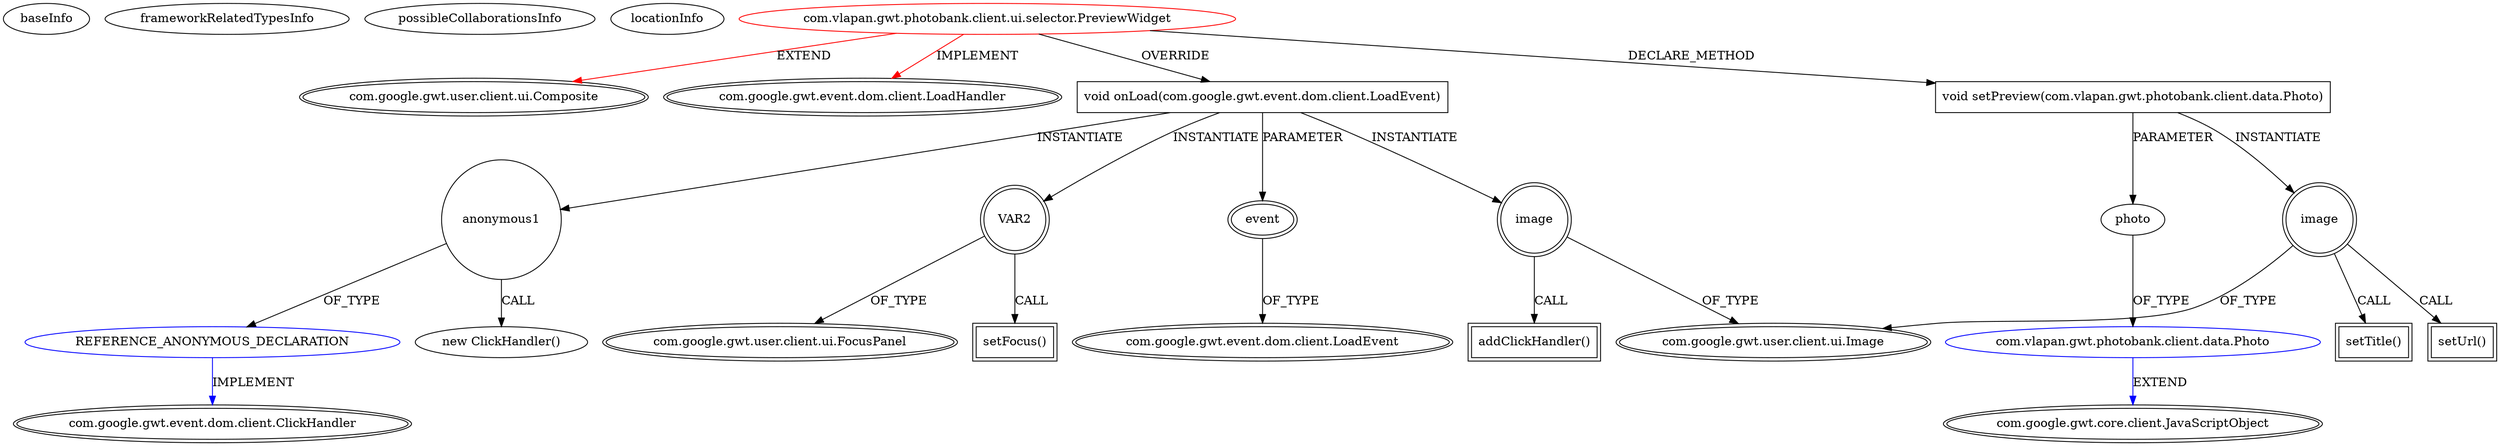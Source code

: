 digraph {
baseInfo[graphId=4627,category="extension_graph",isAnonymous=false,possibleRelation=true]
frameworkRelatedTypesInfo[0="com.google.gwt.user.client.ui.Composite",1="com.google.gwt.event.dom.client.LoadHandler"]
possibleCollaborationsInfo[0="4627~OVERRIDING_METHOD_DECLARATION-INSTANTIATION-~com.google.gwt.user.client.ui.Composite com.google.gwt.event.dom.client.LoadHandler ~com.google.gwt.event.dom.client.ClickHandler ~false~true",1="4627~CLIENT_METHOD_DECLARATION-PARAMETER_DECLARATION-~com.google.gwt.user.client.ui.Composite com.google.gwt.event.dom.client.LoadHandler ~com.google.gwt.core.client.JavaScriptObject ~false~false"]
locationInfo[projectName="vlapan-PhotoBank",filePath="/vlapan-PhotoBank/PhotoBank-master/src/com/vlapan/gwt/photobank/client/ui/selector/PreviewWidget.java",contextSignature="PreviewWidget",graphId="4627"]
0[label="com.vlapan.gwt.photobank.client.ui.selector.PreviewWidget",vertexType="ROOT_CLIENT_CLASS_DECLARATION",isFrameworkType=false,color=red]
1[label="com.google.gwt.user.client.ui.Composite",vertexType="FRAMEWORK_CLASS_TYPE",isFrameworkType=true,peripheries=2]
2[label="com.google.gwt.event.dom.client.LoadHandler",vertexType="FRAMEWORK_INTERFACE_TYPE",isFrameworkType=true,peripheries=2]
3[label="void onLoad(com.google.gwt.event.dom.client.LoadEvent)",vertexType="OVERRIDING_METHOD_DECLARATION",isFrameworkType=false,shape=box]
4[label="event",vertexType="PARAMETER_DECLARATION",isFrameworkType=true,peripheries=2]
5[label="com.google.gwt.event.dom.client.LoadEvent",vertexType="FRAMEWORK_CLASS_TYPE",isFrameworkType=true,peripheries=2]
6[label="image",vertexType="VARIABLE_EXPRESION",isFrameworkType=true,peripheries=2,shape=circle]
8[label="com.google.gwt.user.client.ui.Image",vertexType="FRAMEWORK_CLASS_TYPE",isFrameworkType=true,peripheries=2]
7[label="addClickHandler()",vertexType="INSIDE_CALL",isFrameworkType=true,peripheries=2,shape=box]
10[label="anonymous1",vertexType="VARIABLE_EXPRESION",isFrameworkType=false,shape=circle]
11[label="REFERENCE_ANONYMOUS_DECLARATION",vertexType="REFERENCE_ANONYMOUS_DECLARATION",isFrameworkType=false,color=blue]
12[label="com.google.gwt.event.dom.client.ClickHandler",vertexType="FRAMEWORK_INTERFACE_TYPE",isFrameworkType=true,peripheries=2]
9[label="new ClickHandler()",vertexType="CONSTRUCTOR_CALL",isFrameworkType=false]
13[label="VAR2",vertexType="VARIABLE_EXPRESION",isFrameworkType=true,peripheries=2,shape=circle]
15[label="com.google.gwt.user.client.ui.FocusPanel",vertexType="FRAMEWORK_CLASS_TYPE",isFrameworkType=true,peripheries=2]
14[label="setFocus()",vertexType="INSIDE_CALL",isFrameworkType=true,peripheries=2,shape=box]
16[label="void setPreview(com.vlapan.gwt.photobank.client.data.Photo)",vertexType="CLIENT_METHOD_DECLARATION",isFrameworkType=false,shape=box]
17[label="photo",vertexType="PARAMETER_DECLARATION",isFrameworkType=false]
18[label="com.vlapan.gwt.photobank.client.data.Photo",vertexType="REFERENCE_CLIENT_CLASS_DECLARATION",isFrameworkType=false,color=blue]
19[label="com.google.gwt.core.client.JavaScriptObject",vertexType="FRAMEWORK_CLASS_TYPE",isFrameworkType=true,peripheries=2]
20[label="image",vertexType="VARIABLE_EXPRESION",isFrameworkType=true,peripheries=2,shape=circle]
21[label="setUrl()",vertexType="INSIDE_CALL",isFrameworkType=true,peripheries=2,shape=box]
24[label="setTitle()",vertexType="INSIDE_CALL",isFrameworkType=true,peripheries=2,shape=box]
0->1[label="EXTEND",color=red]
0->2[label="IMPLEMENT",color=red]
0->3[label="OVERRIDE"]
4->5[label="OF_TYPE"]
3->4[label="PARAMETER"]
3->6[label="INSTANTIATE"]
6->8[label="OF_TYPE"]
6->7[label="CALL"]
3->10[label="INSTANTIATE"]
11->12[label="IMPLEMENT",color=blue]
10->11[label="OF_TYPE"]
10->9[label="CALL"]
3->13[label="INSTANTIATE"]
13->15[label="OF_TYPE"]
13->14[label="CALL"]
0->16[label="DECLARE_METHOD"]
18->19[label="EXTEND",color=blue]
17->18[label="OF_TYPE"]
16->17[label="PARAMETER"]
16->20[label="INSTANTIATE"]
20->8[label="OF_TYPE"]
20->21[label="CALL"]
20->24[label="CALL"]
}
